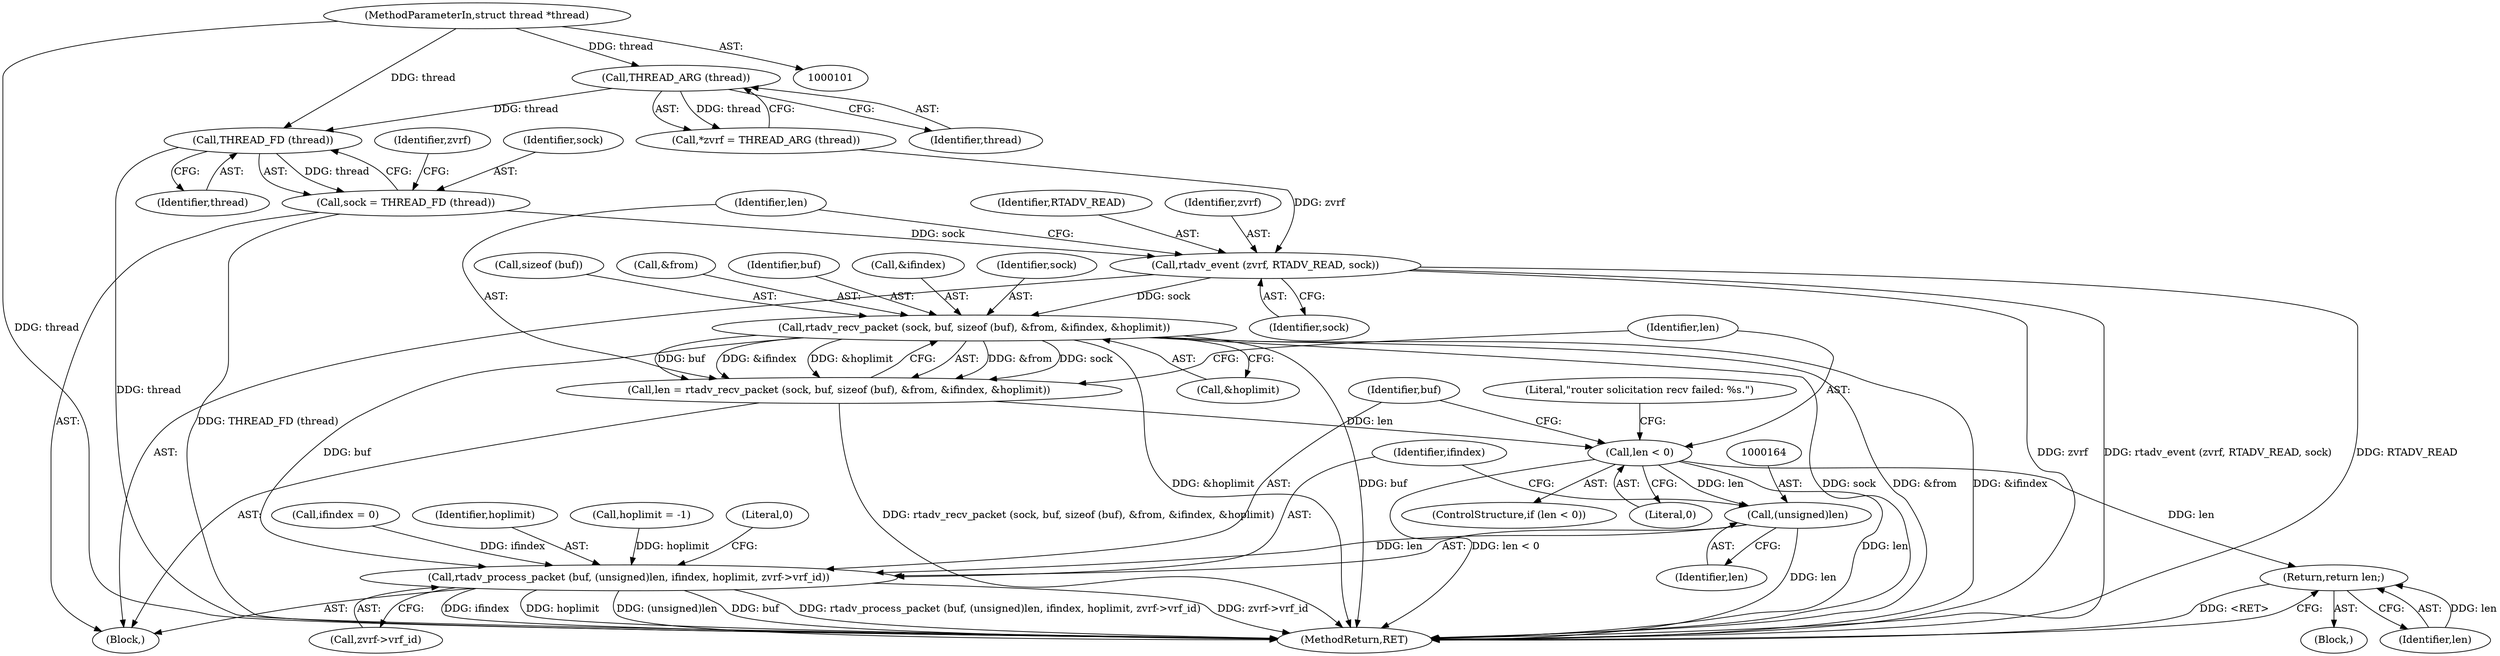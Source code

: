 digraph "0_quagga_cfb1fae25f8c092e0d17073eaf7bd428ce1cd546@pointer" {
"1000124" [label="(Call,THREAD_FD (thread))"];
"1000120" [label="(Call,THREAD_ARG (thread))"];
"1000102" [label="(MethodParameterIn,struct thread *thread)"];
"1000122" [label="(Call,sock = THREAD_FD (thread))"];
"1000133" [label="(Call,rtadv_event (zvrf, RTADV_READ, sock))"];
"1000139" [label="(Call,rtadv_recv_packet (sock, buf, sizeof (buf), &from, &ifindex, &hoplimit))"];
"1000137" [label="(Call,len = rtadv_recv_packet (sock, buf, sizeof (buf), &from, &ifindex, &hoplimit))"];
"1000151" [label="(Call,len < 0)"];
"1000159" [label="(Return,return len;)"];
"1000163" [label="(Call,(unsigned)len)"];
"1000161" [label="(Call,rtadv_process_packet (buf, (unsigned)len, ifindex, hoplimit, zvrf->vrf_id))"];
"1000142" [label="(Call,sizeof (buf))"];
"1000109" [label="(Call,ifindex = 0)"];
"1000125" [label="(Identifier,thread)"];
"1000102" [label="(MethodParameterIn,struct thread *thread)"];
"1000138" [label="(Identifier,len)"];
"1000163" [label="(Call,(unsigned)len)"];
"1000151" [label="(Call,len < 0)"];
"1000136" [label="(Identifier,sock)"];
"1000167" [label="(Identifier,hoplimit)"];
"1000120" [label="(Call,THREAD_ARG (thread))"];
"1000144" [label="(Call,&from)"];
"1000166" [label="(Identifier,ifindex)"];
"1000124" [label="(Call,THREAD_FD (thread))"];
"1000133" [label="(Call,rtadv_event (zvrf, RTADV_READ, sock))"];
"1000118" [label="(Call,*zvrf = THREAD_ARG (thread))"];
"1000141" [label="(Identifier,buf)"];
"1000113" [label="(Call,hoplimit = -1)"];
"1000135" [label="(Identifier,RTADV_READ)"];
"1000173" [label="(MethodReturn,RET)"];
"1000129" [label="(Identifier,zvrf)"];
"1000123" [label="(Identifier,sock)"];
"1000137" [label="(Call,len = rtadv_recv_packet (sock, buf, sizeof (buf), &from, &ifindex, &hoplimit))"];
"1000156" [label="(Literal,\"router solicitation recv failed: %s.\")"];
"1000168" [label="(Call,zvrf->vrf_id)"];
"1000152" [label="(Identifier,len)"];
"1000150" [label="(ControlStructure,if (len < 0))"];
"1000159" [label="(Return,return len;)"];
"1000165" [label="(Identifier,len)"];
"1000172" [label="(Literal,0)"];
"1000161" [label="(Call,rtadv_process_packet (buf, (unsigned)len, ifindex, hoplimit, zvrf->vrf_id))"];
"1000134" [label="(Identifier,zvrf)"];
"1000148" [label="(Call,&hoplimit)"];
"1000139" [label="(Call,rtadv_recv_packet (sock, buf, sizeof (buf), &from, &ifindex, &hoplimit))"];
"1000122" [label="(Call,sock = THREAD_FD (thread))"];
"1000103" [label="(Block,)"];
"1000121" [label="(Identifier,thread)"];
"1000162" [label="(Identifier,buf)"];
"1000154" [label="(Block,)"];
"1000160" [label="(Identifier,len)"];
"1000146" [label="(Call,&ifindex)"];
"1000153" [label="(Literal,0)"];
"1000140" [label="(Identifier,sock)"];
"1000124" -> "1000122"  [label="AST: "];
"1000124" -> "1000125"  [label="CFG: "];
"1000125" -> "1000124"  [label="AST: "];
"1000122" -> "1000124"  [label="CFG: "];
"1000124" -> "1000173"  [label="DDG: thread"];
"1000124" -> "1000122"  [label="DDG: thread"];
"1000120" -> "1000124"  [label="DDG: thread"];
"1000102" -> "1000124"  [label="DDG: thread"];
"1000120" -> "1000118"  [label="AST: "];
"1000120" -> "1000121"  [label="CFG: "];
"1000121" -> "1000120"  [label="AST: "];
"1000118" -> "1000120"  [label="CFG: "];
"1000120" -> "1000118"  [label="DDG: thread"];
"1000102" -> "1000120"  [label="DDG: thread"];
"1000102" -> "1000101"  [label="AST: "];
"1000102" -> "1000173"  [label="DDG: thread"];
"1000122" -> "1000103"  [label="AST: "];
"1000123" -> "1000122"  [label="AST: "];
"1000129" -> "1000122"  [label="CFG: "];
"1000122" -> "1000173"  [label="DDG: THREAD_FD (thread)"];
"1000122" -> "1000133"  [label="DDG: sock"];
"1000133" -> "1000103"  [label="AST: "];
"1000133" -> "1000136"  [label="CFG: "];
"1000134" -> "1000133"  [label="AST: "];
"1000135" -> "1000133"  [label="AST: "];
"1000136" -> "1000133"  [label="AST: "];
"1000138" -> "1000133"  [label="CFG: "];
"1000133" -> "1000173"  [label="DDG: zvrf"];
"1000133" -> "1000173"  [label="DDG: rtadv_event (zvrf, RTADV_READ, sock)"];
"1000133" -> "1000173"  [label="DDG: RTADV_READ"];
"1000118" -> "1000133"  [label="DDG: zvrf"];
"1000133" -> "1000139"  [label="DDG: sock"];
"1000139" -> "1000137"  [label="AST: "];
"1000139" -> "1000148"  [label="CFG: "];
"1000140" -> "1000139"  [label="AST: "];
"1000141" -> "1000139"  [label="AST: "];
"1000142" -> "1000139"  [label="AST: "];
"1000144" -> "1000139"  [label="AST: "];
"1000146" -> "1000139"  [label="AST: "];
"1000148" -> "1000139"  [label="AST: "];
"1000137" -> "1000139"  [label="CFG: "];
"1000139" -> "1000173"  [label="DDG: &hoplimit"];
"1000139" -> "1000173"  [label="DDG: buf"];
"1000139" -> "1000173"  [label="DDG: sock"];
"1000139" -> "1000173"  [label="DDG: &from"];
"1000139" -> "1000173"  [label="DDG: &ifindex"];
"1000139" -> "1000137"  [label="DDG: &from"];
"1000139" -> "1000137"  [label="DDG: sock"];
"1000139" -> "1000137"  [label="DDG: buf"];
"1000139" -> "1000137"  [label="DDG: &ifindex"];
"1000139" -> "1000137"  [label="DDG: &hoplimit"];
"1000139" -> "1000161"  [label="DDG: buf"];
"1000137" -> "1000103"  [label="AST: "];
"1000138" -> "1000137"  [label="AST: "];
"1000152" -> "1000137"  [label="CFG: "];
"1000137" -> "1000173"  [label="DDG: rtadv_recv_packet (sock, buf, sizeof (buf), &from, &ifindex, &hoplimit)"];
"1000137" -> "1000151"  [label="DDG: len"];
"1000151" -> "1000150"  [label="AST: "];
"1000151" -> "1000153"  [label="CFG: "];
"1000152" -> "1000151"  [label="AST: "];
"1000153" -> "1000151"  [label="AST: "];
"1000156" -> "1000151"  [label="CFG: "];
"1000162" -> "1000151"  [label="CFG: "];
"1000151" -> "1000173"  [label="DDG: len < 0"];
"1000151" -> "1000173"  [label="DDG: len"];
"1000151" -> "1000159"  [label="DDG: len"];
"1000151" -> "1000163"  [label="DDG: len"];
"1000159" -> "1000154"  [label="AST: "];
"1000159" -> "1000160"  [label="CFG: "];
"1000160" -> "1000159"  [label="AST: "];
"1000173" -> "1000159"  [label="CFG: "];
"1000159" -> "1000173"  [label="DDG: <RET>"];
"1000160" -> "1000159"  [label="DDG: len"];
"1000163" -> "1000161"  [label="AST: "];
"1000163" -> "1000165"  [label="CFG: "];
"1000164" -> "1000163"  [label="AST: "];
"1000165" -> "1000163"  [label="AST: "];
"1000166" -> "1000163"  [label="CFG: "];
"1000163" -> "1000173"  [label="DDG: len"];
"1000163" -> "1000161"  [label="DDG: len"];
"1000161" -> "1000103"  [label="AST: "];
"1000161" -> "1000168"  [label="CFG: "];
"1000162" -> "1000161"  [label="AST: "];
"1000166" -> "1000161"  [label="AST: "];
"1000167" -> "1000161"  [label="AST: "];
"1000168" -> "1000161"  [label="AST: "];
"1000172" -> "1000161"  [label="CFG: "];
"1000161" -> "1000173"  [label="DDG: rtadv_process_packet (buf, (unsigned)len, ifindex, hoplimit, zvrf->vrf_id)"];
"1000161" -> "1000173"  [label="DDG: zvrf->vrf_id"];
"1000161" -> "1000173"  [label="DDG: ifindex"];
"1000161" -> "1000173"  [label="DDG: hoplimit"];
"1000161" -> "1000173"  [label="DDG: (unsigned)len"];
"1000161" -> "1000173"  [label="DDG: buf"];
"1000109" -> "1000161"  [label="DDG: ifindex"];
"1000113" -> "1000161"  [label="DDG: hoplimit"];
}
